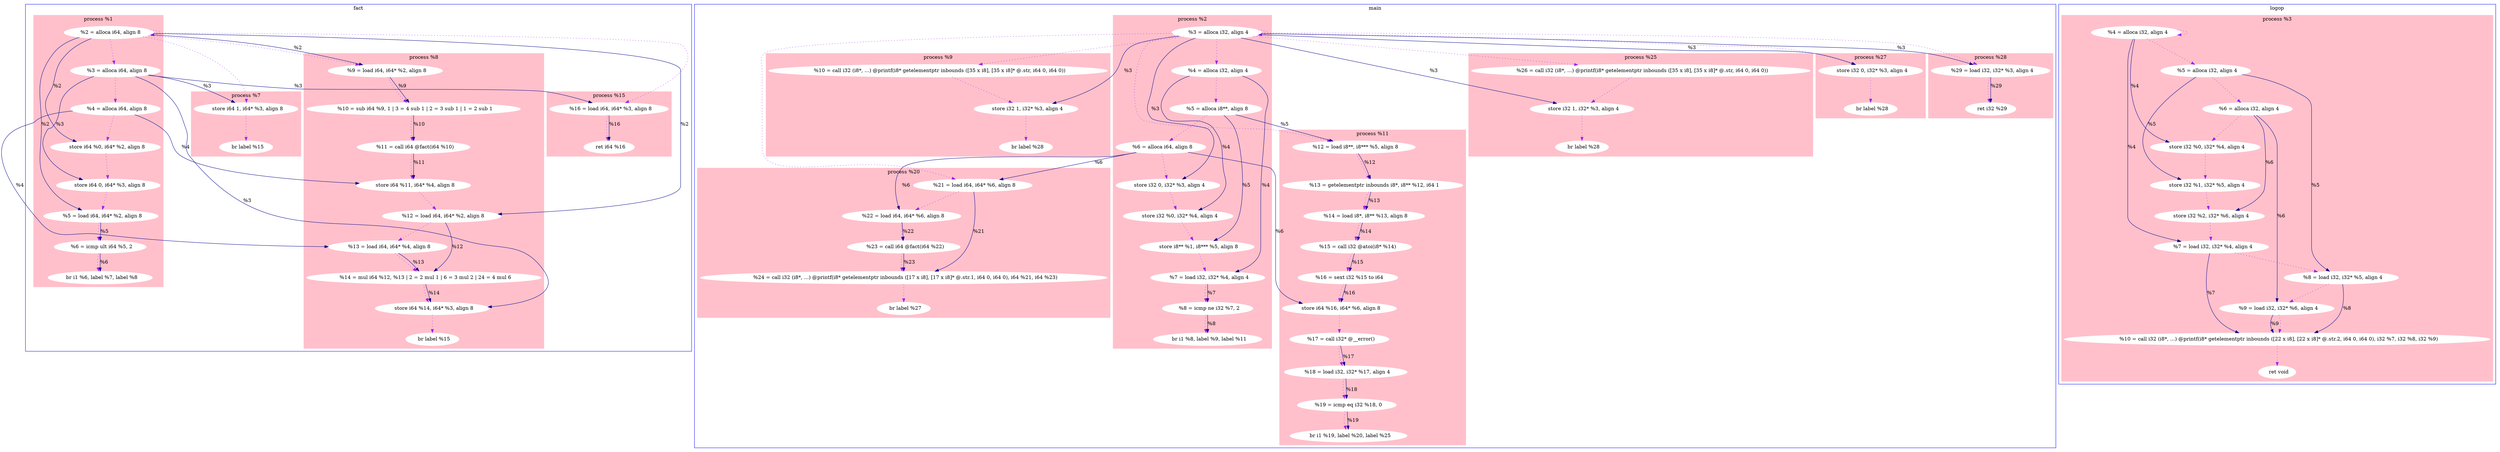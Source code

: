 digraph LLVM {
subgraph cluster_fact{
node [style=filled];
label = "fact"
subgraph cluster_0{
style=filled;
color=pink;
node [style=filled,color=white];
5703895888[label = "  %2 = alloca i64, align 8", ]
5703896128[label = "  %3 = alloca i64, align 8", ]
5703897680[label = "  %4 = alloca i64, align 8", ]
5703896032[label = "  store i64 %0, i64* %2, align 8", ]
5703896320[label = "  store i64 0, i64* %3, align 8", ]
5703896608[label = "  %5 = load i64, i64* %2, align 8", ]
5703897200[label = "  %6 = icmp ult i64 %5, 2", ]
5703897456[label = "  br i1 %6, label %7, label %8", ]
label = "process %1"
}
5703895888 -> 5703895888[color = "purple", style = "dotted"]
5703895888 -> 5703896128[color = "purple", style = "dotted"]
5703896128 -> 5703897680[color = "purple", style = "dotted"]
5703897680 -> 5703896032[color = "purple", style = "dotted"]
5703896032 -> 5703896320[color = "purple", style = "dotted"]
5703896320 -> 5703896608[color = "purple", style = "dotted"]
5703896608 -> 5703897200[color = "purple", style = "dotted"]
5703897200 -> 5703897456[color = "purple", style = "dotted"]

subgraph cluster_1{
style=filled;
color=pink;
node [style=filled,color=white];
5703897584[label = "  store i64 1, i64* %3, align 8", ]
5703897296[label = "  br label %15", ]
label = "process %7"
}
5703895888 -> 5703897584[color = "purple", style = "dotted"]
5703897584 -> 5703897296[color = "purple", style = "dotted"]

subgraph cluster_2{
style=filled;
color=pink;
node [style=filled,color=white];
5703897792[label = "  %9 = load i64, i64* %2, align 8", ]
5703897920[label = "  %10 = sub i64 %9, 1 | 3 = 4 sub 1 | 2 = 3 sub 1 | 1 = 2 sub 1", ]
5703898048[label = "  %11 = call i64 @fact(i64 %10)", ]
5703898192[label = "  store i64 %11, i64* %4, align 8", ]
5703898288[label = "  %12 = load i64, i64* %2, align 8", ]
5703898384[label = "  %13 = load i64, i64* %4, align 8", ]
5703898512[label = "  %14 = mul i64 %12, %13 | 2 = 2 mul 1 | 6 = 3 mul 2 | 24 = 4 mul 6", ]
5703898640[label = "  store i64 %14, i64* %3, align 8", ]
5703898736[label = "  br label %15", ]
label = "process %8"
}
5703895888 -> 5703897792[color = "purple", style = "dotted"]
5703897792 -> 5703897920[color = "purple", style = "dotted"]
5703897920 -> 5703898048[color = "purple", style = "dotted"]
5703898048 -> 5703898192[color = "purple", style = "dotted"]
5703898192 -> 5703898288[color = "purple", style = "dotted"]
5703898288 -> 5703898384[color = "purple", style = "dotted"]
5703898384 -> 5703898512[color = "purple", style = "dotted"]
5703898512 -> 5703898640[color = "purple", style = "dotted"]
5703898640 -> 5703898736[color = "purple", style = "dotted"]

subgraph cluster_3{
style=filled;
color=pink;
node [style=filled,color=white];
5703898832[label = "  %16 = load i64, i64* %3, align 8", ]
5703471200[label = "  ret i64 %16", ]
label = "process %15"
}
5703895888 -> 5703898832[color = "purple", style = "dotted"]
5703898832 -> 5703471200[color = "purple", style = "dotted"]

5703895888 -> 5703898288 [label = "%2"color = "darkblue"]
5703895888 -> 5703897792 [label = "%2"color = "darkblue"]
5703895888 -> 5703896608 [label = "%2"color = "darkblue"]
5703895888 -> 5703896032 [label = "%2"color = "darkblue"]
5703896128 -> 5703898832 [label = "%3"color = "darkblue"]
5703896128 -> 5703898640 [label = "%3"color = "darkblue"]
5703896128 -> 5703897584 [label = "%3"color = "darkblue"]
5703896128 -> 5703896320 [label = "%3"color = "darkblue"]
5703897680 -> 5703898384 [label = "%4"color = "darkblue"]
5703897680 -> 5703898192 [label = "%4"color = "darkblue"]
5703896608 -> 5703897200 [label = "%5"color = "darkblue"]
5703897200 -> 5703897456 [label = "%6"color = "darkblue"]
5703897792 -> 5703897920 [label = "%9"color = "darkblue"]
5703897920 -> 5703898048 [label = "%10"color = "darkblue"]
5703898048 -> 5703898192 [label = "%11"color = "darkblue"]
5703898288 -> 5703898512 [label = "%12"color = "darkblue"]
5703898384 -> 5703898512 [label = "%13"color = "darkblue"]
5703898512 -> 5703898640 [label = "%14"color = "darkblue"]
5703898832 -> 5703471200 [label = "%16"color = "darkblue"]
color=blue
}
subgraph cluster_main{
node [style=filled];
label = "main"
subgraph cluster_0{
style=filled;
color=pink;
node [style=filled,color=white];
5703894192[label = "  %3 = alloca i32, align 4", ]
5703899216[label = "  %4 = alloca i32, align 4", ]
5703899456[label = "  %5 = alloca i8**, align 8", ]
5703903296[label = "  %6 = alloca i64, align 8", ]
5703901056[label = "  store i32 0, i32* %3, align 4", ]
5703899360[label = "  store i32 %0, i32* %4, align 4", ]
5703899600[label = "  store i8** %1, i8*** %5, align 8", ]
5703899824[label = "  %7 = load i32, i32* %4, align 4", ]
5703899952[label = "  %8 = icmp ne i32 %7, 2", ]
5703900208[label = "  br i1 %8, label %9, label %11", ]
label = "process %2"
}
5703894192 -> 5703894192[color = "purple", style = "dotted"]
5703894192 -> 5703899216[color = "purple", style = "dotted"]
5703899216 -> 5703899456[color = "purple", style = "dotted"]
5703899456 -> 5703903296[color = "purple", style = "dotted"]
5703903296 -> 5703901056[color = "purple", style = "dotted"]
5703901056 -> 5703899360[color = "purple", style = "dotted"]
5703899360 -> 5703899600[color = "purple", style = "dotted"]
5703899600 -> 5703899824[color = "purple", style = "dotted"]
5703899824 -> 5703899952[color = "purple", style = "dotted"]
5703899952 -> 5703900208[color = "purple", style = "dotted"]

subgraph cluster_1{
style=filled;
color=pink;
node [style=filled,color=white];
5703902928[label = "  %10 = call i32 (i8*, ...) @printf(i8* getelementptr inbounds ([35 x i8], [35 x i8]* @.str, i64 0, i64 0))", ]
5703903072[label = "  store i32 1, i32* %3, align 4", ]
5703903200[label = "  br label %28", ]
label = "process %9"
}
5703894192 -> 5703902928[color = "purple", style = "dotted"]
5703902928 -> 5703903072[color = "purple", style = "dotted"]
5703903072 -> 5703903200[color = "purple", style = "dotted"]

subgraph cluster_2{
style=filled;
color=pink;
node [style=filled,color=white];
5703903648[label = "  %12 = load i8**, i8*** %5, align 8", ]
5703903776[label = "  %13 = getelementptr inbounds i8*, i8** %12, i64 1", ]
5703903968[label = "  %14 = load i8*, i8** %13, align 8", ]
5703904096[label = "  %15 = call i32 @atoi(i8* %14)", ]
5703904208[label = "  %16 = sext i32 %15 to i64", ]
5703904336[label = "  store i64 %16, i64* %6, align 8", ]
5703904688[label = "  %17 = call i32* @__error()", ]
5703904800[label = "  %18 = load i32, i32* %17, align 4", ]
5703904928[label = "  %19 = icmp eq i32 %18, 0", ]
5703905264[label = "  br i1 %19, label %20, label %25", ]
label = "process %11"
}
5703894192 -> 5703903648[color = "purple", style = "dotted"]
5703903648 -> 5703903776[color = "purple", style = "dotted"]
5703903776 -> 5703903968[color = "purple", style = "dotted"]
5703903968 -> 5703904096[color = "purple", style = "dotted"]
5703904096 -> 5703904208[color = "purple", style = "dotted"]
5703904208 -> 5703904336[color = "purple", style = "dotted"]
5703904336 -> 5703904688[color = "purple", style = "dotted"]
5703904688 -> 5703904800[color = "purple", style = "dotted"]
5703904800 -> 5703904928[color = "purple", style = "dotted"]
5703904928 -> 5703905264[color = "purple", style = "dotted"]

subgraph cluster_3{
style=filled;
color=pink;
node [style=filled,color=white];
5703905104[label = "  %21 = load i64, i64* %6, align 8", ]
5703905632[label = "  %22 = load i64, i64* %6, align 8", ]
5703905760[label = "  %23 = call i64 @fact(i64 %22)", ]
5703906256[label = "  %24 = call i32 (i8*, ...) @printf(i8* getelementptr inbounds ([17 x i8], [17 x i8]* @.str.1, i64 0, i64 0), i64 %21, i64 %23)", ]
5703906048[label = "  br label %27", ]
label = "process %20"
}
5703894192 -> 5703905104[color = "purple", style = "dotted"]
5703905104 -> 5703905632[color = "purple", style = "dotted"]
5703905632 -> 5703905760[color = "purple", style = "dotted"]
5703905760 -> 5703906256[color = "purple", style = "dotted"]
5703906256 -> 5703906048[color = "purple", style = "dotted"]

subgraph cluster_4{
style=filled;
color=pink;
node [style=filled,color=white];
5703906400[label = "  %26 = call i32 (i8*, ...) @printf(i8* getelementptr inbounds ([35 x i8], [35 x i8]* @.str, i64 0, i64 0))", ]
5703906544[label = "  store i32 1, i32* %3, align 4", ]
5703906640[label = "  br label %28", ]
label = "process %25"
}
5703894192 -> 5703906400[color = "purple", style = "dotted"]
5703906400 -> 5703906544[color = "purple", style = "dotted"]
5703906544 -> 5703906640[color = "purple", style = "dotted"]

subgraph cluster_5{
style=filled;
color=pink;
node [style=filled,color=white];
5703906768[label = "  store i32 0, i32* %3, align 4", ]
5703906864[label = "  br label %28", ]
label = "process %27"
}
5703894192 -> 5703906768[color = "purple", style = "dotted"]
5703906768 -> 5703906864[color = "purple", style = "dotted"]

subgraph cluster_6{
style=filled;
color=pink;
node [style=filled,color=white];
5703906960[label = "  %29 = load i32, i32* %3, align 4", ]
5703907056[label = "  ret i32 %29", ]
label = "process %28"
}
5703894192 -> 5703906960[color = "purple", style = "dotted"]
5703906960 -> 5703907056[color = "purple", style = "dotted"]

5703894192 -> 5703906960 [label = "%3"color = "darkblue"]
5703894192 -> 5703906768 [label = "%3"color = "darkblue"]
5703894192 -> 5703906544 [label = "%3"color = "darkblue"]
5703894192 -> 5703903072 [label = "%3"color = "darkblue"]
5703894192 -> 5703901056 [label = "%3"color = "darkblue"]
5703899216 -> 5703899824 [label = "%4"color = "darkblue"]
5703899216 -> 5703899360 [label = "%4"color = "darkblue"]
5703899456 -> 5703903648 [label = "%5"color = "darkblue"]
5703899456 -> 5703899600 [label = "%5"color = "darkblue"]
5703903296 -> 5703905632 [label = "%6"color = "darkblue"]
5703903296 -> 5703905104 [label = "%6"color = "darkblue"]
5703903296 -> 5703904336 [label = "%6"color = "darkblue"]
5703899824 -> 5703899952 [label = "%7"color = "darkblue"]
5703899952 -> 5703900208 [label = "%8"color = "darkblue"]
5703903648 -> 5703903776 [label = "%12"color = "darkblue"]
5703903776 -> 5703903968 [label = "%13"color = "darkblue"]
5703903968 -> 5703904096 [label = "%14"color = "darkblue"]
5703904096 -> 5703904208 [label = "%15"color = "darkblue"]
5703904208 -> 5703904336 [label = "%16"color = "darkblue"]
5703904688 -> 5703904800 [label = "%17"color = "darkblue"]
5703904800 -> 5703904928 [label = "%18"color = "darkblue"]
5703904928 -> 5703905264 [label = "%19"color = "darkblue"]
5703905104 -> 5703906256 [label = "%21"color = "darkblue"]
5703905632 -> 5703905760 [label = "%22"color = "darkblue"]
5703905760 -> 5703906256 [label = "%23"color = "darkblue"]
5703906960 -> 5703907056 [label = "%29"color = "darkblue"]
color=blue
}
subgraph cluster_logop{
node [style=filled];
label = "logop"
subgraph cluster_0{
style=filled;
color=pink;
node [style=filled,color=white];
5703907232[label = "  %4 = alloca i32, align 4", ]
5703907472[label = "  %5 = alloca i32, align 4", ]
5703907712[label = "  %6 = alloca i32, align 4", ]
5703907376[label = "  store i32 %0, i32* %4, align 4", ]
5703907616[label = "  store i32 %1, i32* %5, align 4", ]
5703907856[label = "  store i32 %2, i32* %6, align 4", ]
5703908224[label = "  %7 = load i32, i32* %4, align 4", ]
5703908320[label = "  %8 = load i32, i32* %5, align 4", ]
5703908416[label = "  %9 = load i32, i32* %6, align 4", ]
5703908848[label = "  %10 = call i32 (i8*, ...) @printf(i8* getelementptr inbounds ([22 x i8], [22 x i8]* @.str.2, i64 0, i64 0), i32 %7, i32 %8, i32 %9)", ]
5703443600[label = "  ret void", ]
label = "process %3"
}
5703907232 -> 5703907232[color = "purple", style = "dotted"]
5703907232 -> 5703907472[color = "purple", style = "dotted"]
5703907472 -> 5703907712[color = "purple", style = "dotted"]
5703907712 -> 5703907376[color = "purple", style = "dotted"]
5703907376 -> 5703907616[color = "purple", style = "dotted"]
5703907616 -> 5703907856[color = "purple", style = "dotted"]
5703907856 -> 5703908224[color = "purple", style = "dotted"]
5703908224 -> 5703908320[color = "purple", style = "dotted"]
5703908320 -> 5703908416[color = "purple", style = "dotted"]
5703908416 -> 5703908848[color = "purple", style = "dotted"]
5703908848 -> 5703443600[color = "purple", style = "dotted"]

5703907232 -> 5703908224 [label = "%4"color = "darkblue"]
5703907232 -> 5703907376 [label = "%4"color = "darkblue"]
5703907472 -> 5703908320 [label = "%5"color = "darkblue"]
5703907472 -> 5703907616 [label = "%5"color = "darkblue"]
5703907712 -> 5703908416 [label = "%6"color = "darkblue"]
5703907712 -> 5703907856 [label = "%6"color = "darkblue"]
5703908224 -> 5703908848 [label = "%7"color = "darkblue"]
5703908320 -> 5703908848 [label = "%8"color = "darkblue"]
5703908416 -> 5703908848 [label = "%9"color = "darkblue"]
color=blue
}

}
